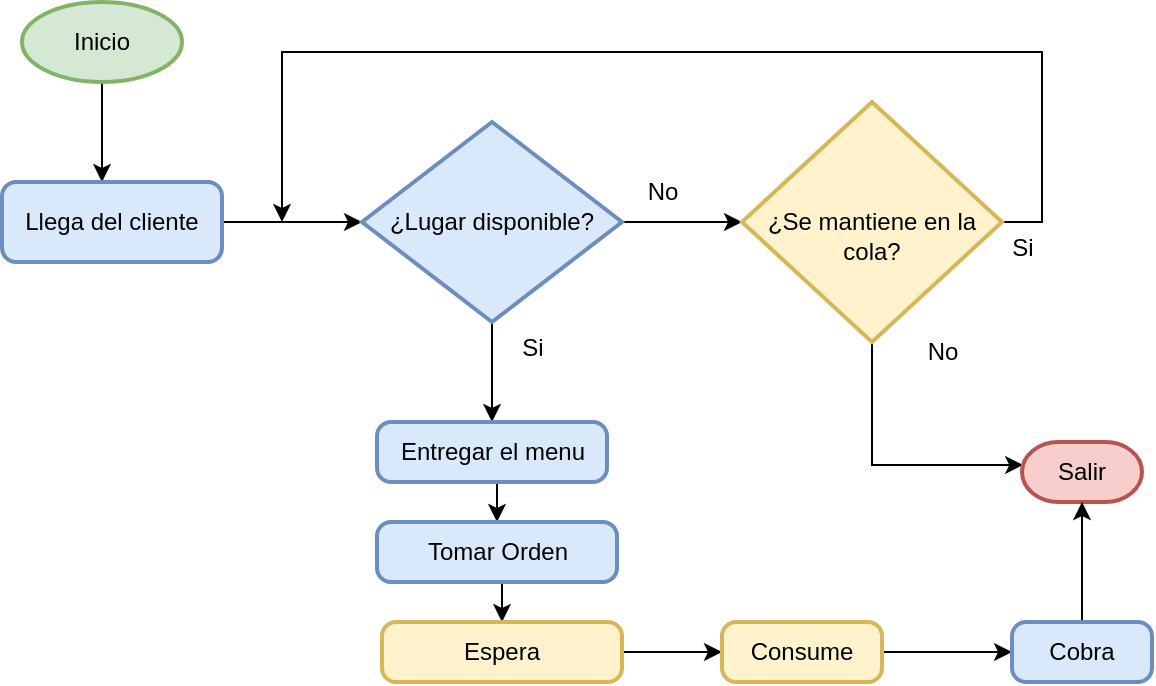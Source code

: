 <mxfile version="20.2.2" type="github"><diagram name="Page-1" id="edf60f1a-56cd-e834-aa8a-f176f3a09ee4"><mxGraphModel dx="796" dy="-369" grid="1" gridSize="10" guides="1" tooltips="1" connect="1" arrows="1" fold="1" page="1" pageScale="1" pageWidth="1100" pageHeight="850" background="none" math="0" shadow="0"><root><mxCell id="0"/><mxCell id="1" parent="0"/><mxCell id="EGsTolQH3KMSIk_89g49-5" style="edgeStyle=orthogonalEdgeStyle;rounded=0;orthogonalLoop=1;jettySize=auto;html=1;exitX=0.5;exitY=1;exitDx=0;exitDy=0;exitPerimeter=0;" edge="1" parent="1" source="EGsTolQH3KMSIk_89g49-1"><mxGeometry relative="1" as="geometry"><mxPoint x="220" y="1410" as="targetPoint"/></mxGeometry></mxCell><mxCell id="EGsTolQH3KMSIk_89g49-1" value="Inicio" style="strokeWidth=2;html=1;shape=mxgraph.flowchart.start_1;whiteSpace=wrap;fillColor=#d5e8d4;strokeColor=#82b366;" vertex="1" parent="1"><mxGeometry x="180" y="1320" width="80" height="40" as="geometry"/></mxCell><mxCell id="EGsTolQH3KMSIk_89g49-22" style="edgeStyle=orthogonalEdgeStyle;rounded=0;orthogonalLoop=1;jettySize=auto;html=1;exitX=1;exitY=0.5;exitDx=0;exitDy=0;entryX=0;entryY=0.5;entryDx=0;entryDy=0;entryPerimeter=0;" edge="1" parent="1" source="EGsTolQH3KMSIk_89g49-2" target="EGsTolQH3KMSIk_89g49-6"><mxGeometry relative="1" as="geometry"/></mxCell><mxCell id="EGsTolQH3KMSIk_89g49-2" value="Llega del cliente" style="rounded=1;whiteSpace=wrap;html=1;absoluteArcSize=1;arcSize=14;strokeWidth=2;fillColor=#dae8fc;strokeColor=#6c8ebf;" vertex="1" parent="1"><mxGeometry x="170" y="1410" width="110" height="40" as="geometry"/></mxCell><mxCell id="EGsTolQH3KMSIk_89g49-9" style="edgeStyle=orthogonalEdgeStyle;rounded=0;orthogonalLoop=1;jettySize=auto;html=1;exitX=1;exitY=0.5;exitDx=0;exitDy=0;exitPerimeter=0;entryX=0;entryY=0.5;entryDx=0;entryDy=0;" edge="1" parent="1" source="EGsTolQH3KMSIk_89g49-6"><mxGeometry relative="1" as="geometry"><mxPoint x="540" y="1430" as="targetPoint"/></mxGeometry></mxCell><mxCell id="EGsTolQH3KMSIk_89g49-10" style="edgeStyle=orthogonalEdgeStyle;rounded=0;orthogonalLoop=1;jettySize=auto;html=1;exitX=0.5;exitY=1;exitDx=0;exitDy=0;exitPerimeter=0;entryX=0.5;entryY=0;entryDx=0;entryDy=0;" edge="1" parent="1" source="EGsTolQH3KMSIk_89g49-6" target="EGsTolQH3KMSIk_89g49-8"><mxGeometry relative="1" as="geometry"/></mxCell><mxCell id="EGsTolQH3KMSIk_89g49-6" value="¿Lugar disponible?" style="strokeWidth=2;html=1;shape=mxgraph.flowchart.decision;whiteSpace=wrap;fillColor=#dae8fc;strokeColor=#6c8ebf;" vertex="1" parent="1"><mxGeometry x="350" y="1380" width="130" height="100" as="geometry"/></mxCell><mxCell id="EGsTolQH3KMSIk_89g49-31" style="edgeStyle=orthogonalEdgeStyle;rounded=0;orthogonalLoop=1;jettySize=auto;html=1;exitX=0.5;exitY=1;exitDx=0;exitDy=0;entryX=0.5;entryY=0;entryDx=0;entryDy=0;" edge="1" parent="1" source="EGsTolQH3KMSIk_89g49-8" target="EGsTolQH3KMSIk_89g49-27"><mxGeometry relative="1" as="geometry"/></mxCell><mxCell id="EGsTolQH3KMSIk_89g49-8" value="Entregar el menu" style="rounded=1;whiteSpace=wrap;html=1;absoluteArcSize=1;arcSize=14;strokeWidth=2;fillColor=#dae8fc;strokeColor=#6c8ebf;" vertex="1" parent="1"><mxGeometry x="357.5" y="1530" width="115" height="30" as="geometry"/></mxCell><mxCell id="EGsTolQH3KMSIk_89g49-14" value="&lt;div&gt;Si&lt;/div&gt;&lt;div&gt;&lt;br&gt;&lt;/div&gt;" style="text;html=1;resizable=0;autosize=1;align=center;verticalAlign=middle;points=[];fillColor=none;strokeColor=none;rounded=0;" vertex="1" parent="1"><mxGeometry x="420" y="1480" width="30" height="40" as="geometry"/></mxCell><mxCell id="EGsTolQH3KMSIk_89g49-15" value="&lt;div&gt;No&lt;/div&gt;" style="text;html=1;resizable=0;autosize=1;align=center;verticalAlign=middle;points=[];fillColor=none;strokeColor=none;rounded=0;" vertex="1" parent="1"><mxGeometry x="480" y="1400" width="40" height="30" as="geometry"/></mxCell><mxCell id="EGsTolQH3KMSIk_89g49-21" style="edgeStyle=orthogonalEdgeStyle;rounded=0;orthogonalLoop=1;jettySize=auto;html=1;exitX=1;exitY=0.5;exitDx=0;exitDy=0;exitPerimeter=0;" edge="1" parent="1" source="EGsTolQH3KMSIk_89g49-18"><mxGeometry relative="1" as="geometry"><mxPoint x="310" y="1430" as="targetPoint"/><Array as="points"><mxPoint x="690" y="1430"/><mxPoint x="690" y="1345"/><mxPoint x="310" y="1345"/></Array></mxGeometry></mxCell><mxCell id="EGsTolQH3KMSIk_89g49-26" style="edgeStyle=orthogonalEdgeStyle;rounded=0;orthogonalLoop=1;jettySize=auto;html=1;exitX=0.5;exitY=1;exitDx=0;exitDy=0;exitPerimeter=0;entryX=0.01;entryY=0.383;entryDx=0;entryDy=0;entryPerimeter=0;" edge="1" parent="1" source="EGsTolQH3KMSIk_89g49-18" target="EGsTolQH3KMSIk_89g49-20"><mxGeometry relative="1" as="geometry"><mxPoint x="605" y="1580" as="targetPoint"/></mxGeometry></mxCell><mxCell id="EGsTolQH3KMSIk_89g49-18" value="&lt;br&gt;&lt;div&gt;¿Se mantiene en la cola?&lt;/div&gt;" style="strokeWidth=2;html=1;shape=mxgraph.flowchart.decision;whiteSpace=wrap;fillColor=#fff2cc;strokeColor=#d6b656;" vertex="1" parent="1"><mxGeometry x="540" y="1370" width="130" height="120" as="geometry"/></mxCell><mxCell id="EGsTolQH3KMSIk_89g49-20" value="Salir" style="strokeWidth=2;html=1;shape=mxgraph.flowchart.terminator;whiteSpace=wrap;fillColor=#f8cecc;strokeColor=#b85450;" vertex="1" parent="1"><mxGeometry x="680" y="1540" width="60" height="30" as="geometry"/></mxCell><mxCell id="EGsTolQH3KMSIk_89g49-24" value="&lt;div&gt;Si&lt;/div&gt;&lt;div&gt;&lt;br&gt;&lt;/div&gt;" style="text;html=1;resizable=0;autosize=1;align=center;verticalAlign=middle;points=[];fillColor=none;strokeColor=none;rounded=0;" vertex="1" parent="1"><mxGeometry x="665" y="1430" width="30" height="40" as="geometry"/></mxCell><mxCell id="EGsTolQH3KMSIk_89g49-25" value="&lt;div&gt;No&lt;/div&gt;" style="text;html=1;resizable=0;autosize=1;align=center;verticalAlign=middle;points=[];fillColor=none;strokeColor=none;rounded=0;" vertex="1" parent="1"><mxGeometry x="620" y="1480" width="40" height="30" as="geometry"/></mxCell><mxCell id="EGsTolQH3KMSIk_89g49-32" style="edgeStyle=orthogonalEdgeStyle;rounded=0;orthogonalLoop=1;jettySize=auto;html=1;exitX=0.5;exitY=1;exitDx=0;exitDy=0;entryX=0.5;entryY=0;entryDx=0;entryDy=0;" edge="1" parent="1" source="EGsTolQH3KMSIk_89g49-27" target="EGsTolQH3KMSIk_89g49-28"><mxGeometry relative="1" as="geometry"/></mxCell><mxCell id="EGsTolQH3KMSIk_89g49-27" value="Tomar Orden" style="rounded=1;whiteSpace=wrap;html=1;absoluteArcSize=1;arcSize=14;strokeWidth=2;fillColor=#dae8fc;strokeColor=#6c8ebf;" vertex="1" parent="1"><mxGeometry x="357.5" y="1580" width="120" height="30" as="geometry"/></mxCell><mxCell id="EGsTolQH3KMSIk_89g49-35" style="edgeStyle=orthogonalEdgeStyle;rounded=0;orthogonalLoop=1;jettySize=auto;html=1;exitX=1;exitY=0.5;exitDx=0;exitDy=0;" edge="1" parent="1" source="EGsTolQH3KMSIk_89g49-28" target="EGsTolQH3KMSIk_89g49-29"><mxGeometry relative="1" as="geometry"/></mxCell><mxCell id="EGsTolQH3KMSIk_89g49-28" value="Espera" style="rounded=1;whiteSpace=wrap;html=1;absoluteArcSize=1;arcSize=14;strokeWidth=2;fillColor=#fff2cc;strokeColor=#d6b656;" vertex="1" parent="1"><mxGeometry x="360" y="1630" width="120" height="30" as="geometry"/></mxCell><mxCell id="EGsTolQH3KMSIk_89g49-36" style="edgeStyle=orthogonalEdgeStyle;rounded=0;orthogonalLoop=1;jettySize=auto;html=1;exitX=1;exitY=0.5;exitDx=0;exitDy=0;entryX=0;entryY=0.5;entryDx=0;entryDy=0;" edge="1" parent="1" source="EGsTolQH3KMSIk_89g49-29" target="EGsTolQH3KMSIk_89g49-30"><mxGeometry relative="1" as="geometry"/></mxCell><mxCell id="EGsTolQH3KMSIk_89g49-29" value="Consume" style="rounded=1;whiteSpace=wrap;html=1;absoluteArcSize=1;arcSize=14;strokeWidth=2;fillColor=#fff2cc;strokeColor=#d6b656;" vertex="1" parent="1"><mxGeometry x="530" y="1630" width="80" height="30" as="geometry"/></mxCell><mxCell id="EGsTolQH3KMSIk_89g49-37" style="edgeStyle=orthogonalEdgeStyle;rounded=0;orthogonalLoop=1;jettySize=auto;html=1;exitX=0.5;exitY=0;exitDx=0;exitDy=0;entryX=0.5;entryY=1;entryDx=0;entryDy=0;entryPerimeter=0;" edge="1" parent="1" source="EGsTolQH3KMSIk_89g49-30" target="EGsTolQH3KMSIk_89g49-20"><mxGeometry relative="1" as="geometry"/></mxCell><mxCell id="EGsTolQH3KMSIk_89g49-30" value="Cobra" style="rounded=1;whiteSpace=wrap;html=1;absoluteArcSize=1;arcSize=14;strokeWidth=2;fillColor=#dae8fc;strokeColor=#6c8ebf;" vertex="1" parent="1"><mxGeometry x="675" y="1630" width="70" height="30" as="geometry"/></mxCell></root></mxGraphModel></diagram></mxfile>